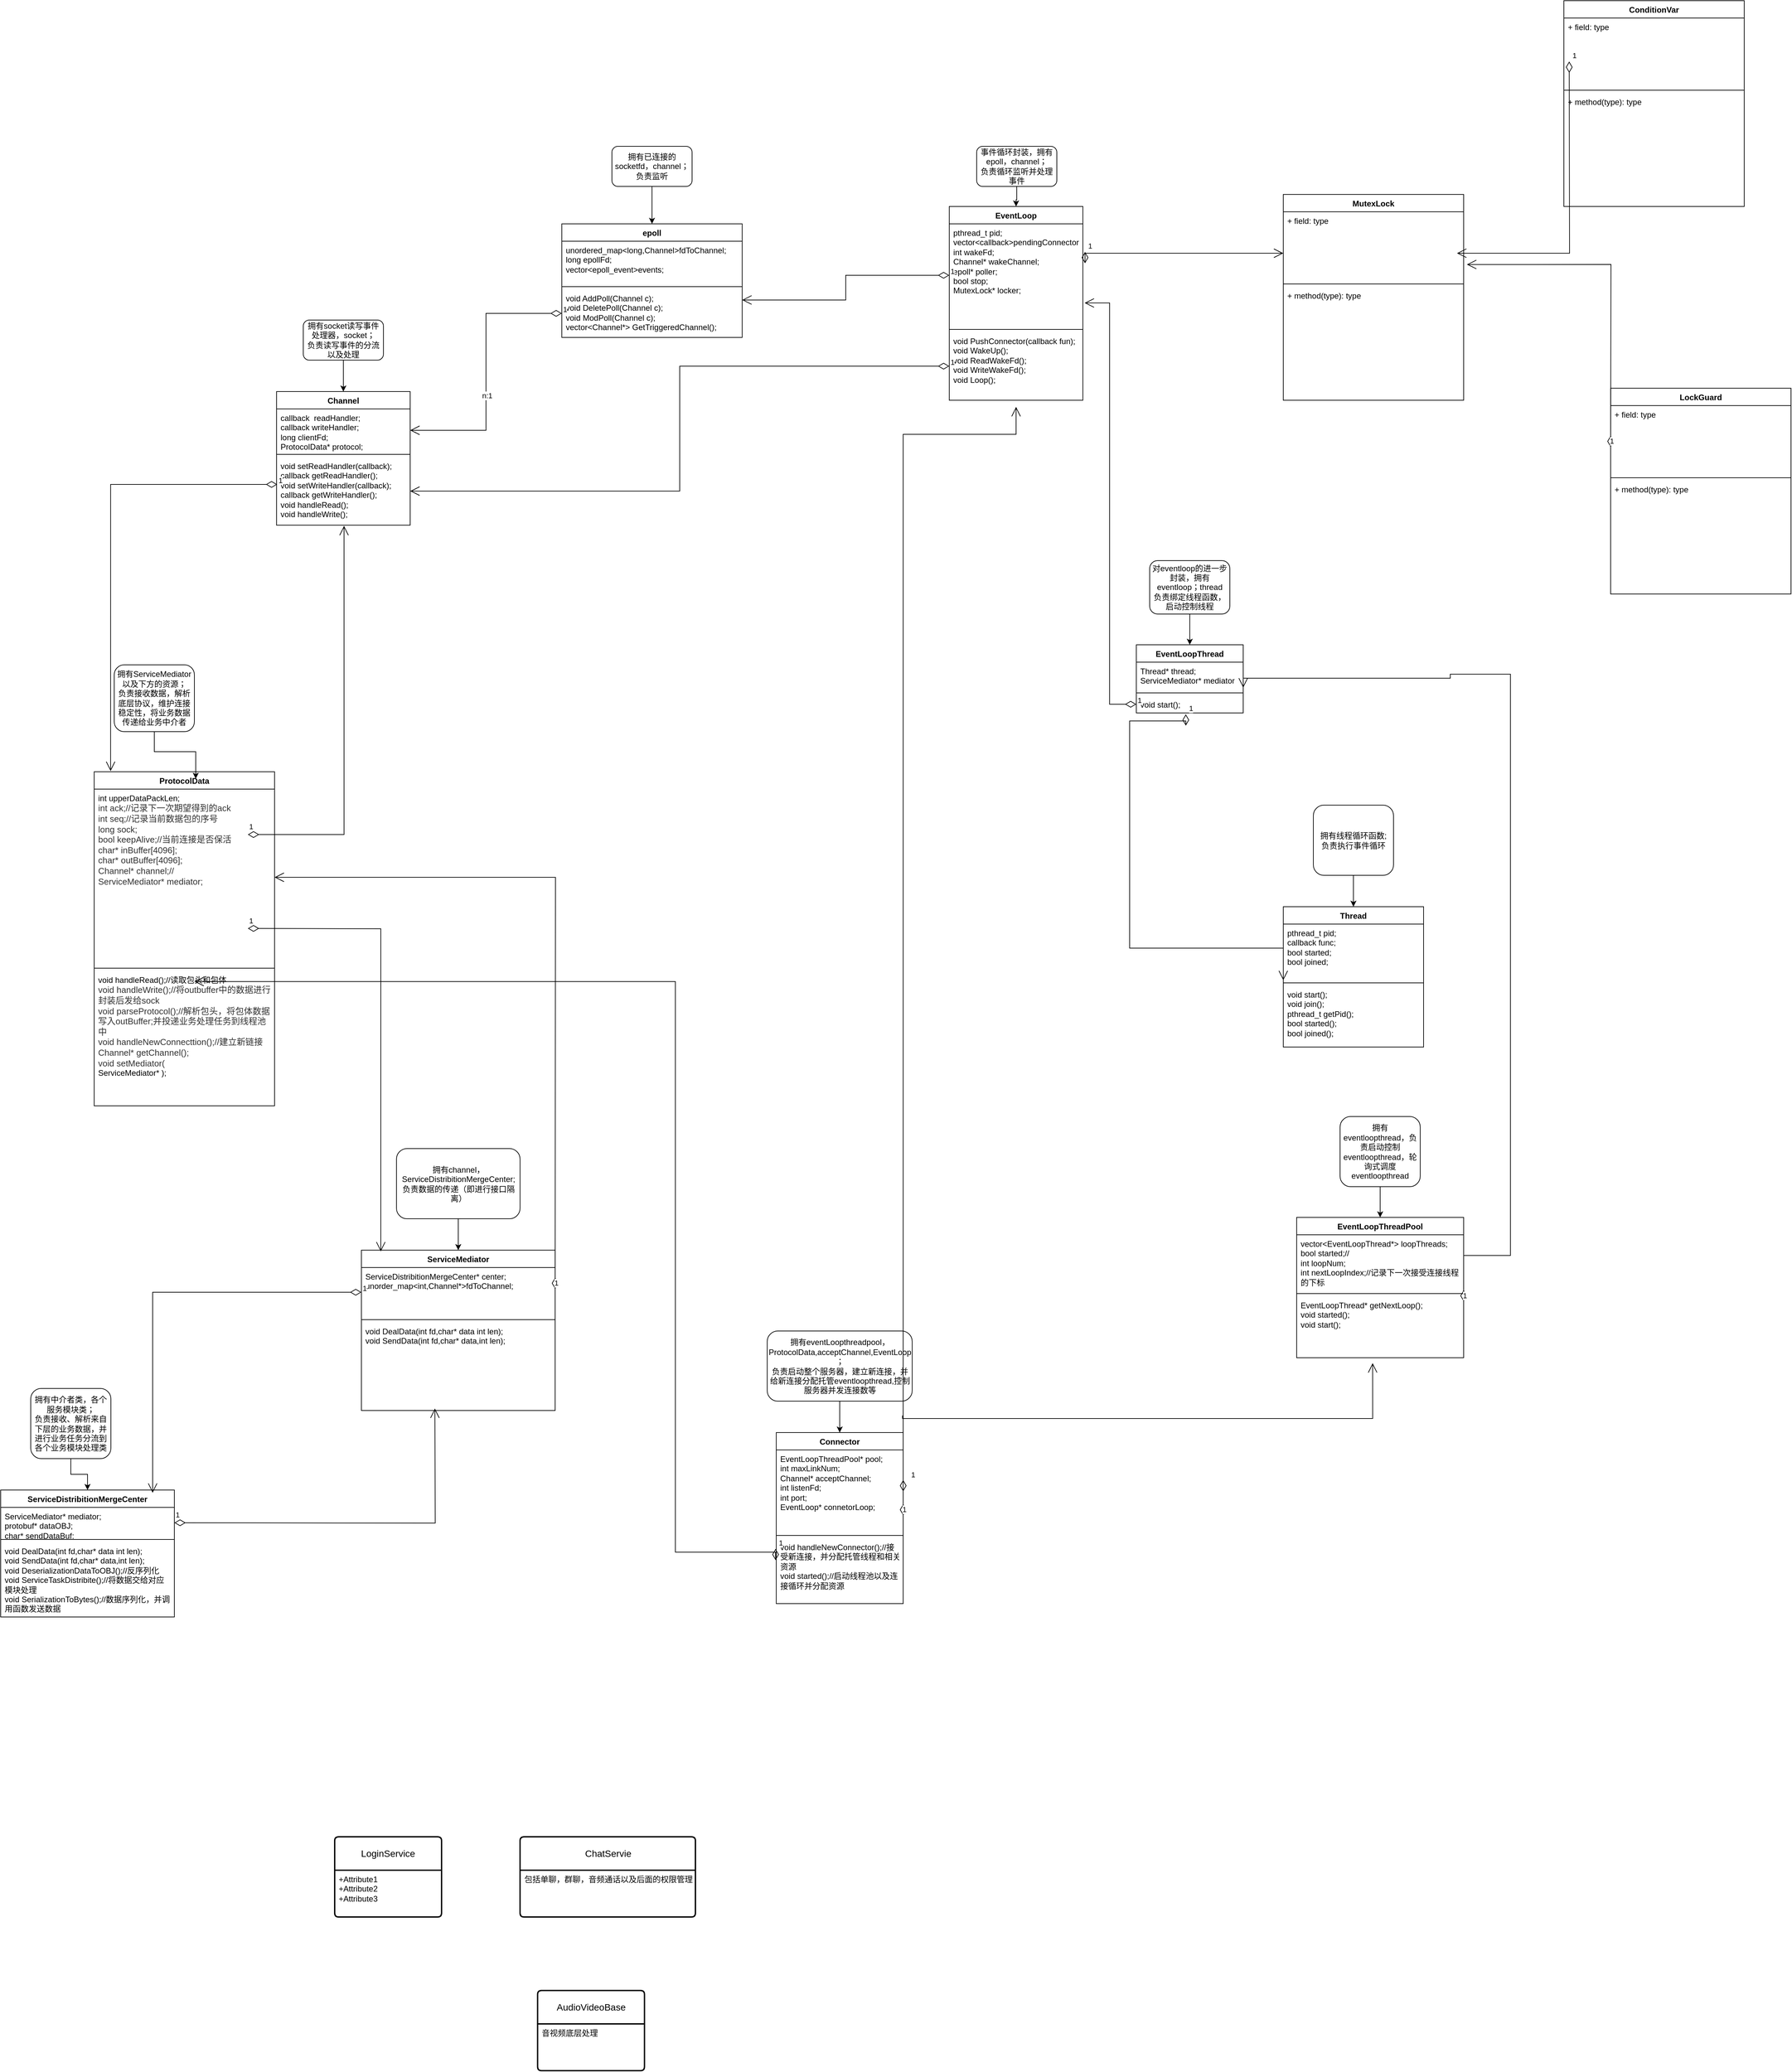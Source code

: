 <mxfile version="21.7.1" type="github">
  <diagram name="第 1 页" id="ewmNJptE8d74aeXKIN9-">
    <mxGraphModel dx="1631" dy="2062" grid="1" gridSize="10" guides="1" tooltips="1" connect="1" arrows="1" fold="1" page="1" pageScale="1" pageWidth="827" pageHeight="1169" math="0" shadow="0">
      <root>
        <mxCell id="0" />
        <mxCell id="1" parent="0" />
        <mxCell id="TKt5UesDh4hAwmA9AJoG-1" value="ProtocolData" style="swimlane;fontStyle=1;align=center;verticalAlign=top;childLayout=stackLayout;horizontal=1;startSize=26;horizontalStack=0;resizeParent=1;resizeParentMax=0;resizeLast=0;collapsible=1;marginBottom=0;whiteSpace=wrap;html=1;" parent="1" vertex="1">
          <mxGeometry x="140" y="416" width="270" height="500" as="geometry" />
        </mxCell>
        <mxCell id="TKt5UesDh4hAwmA9AJoG-2" value="int upperDataPackLen;&lt;div style=&quot;resize: none; outline: none; font-size: 13px; color: rgb(50, 50, 50); font-family: &amp;quot;Microsoft YaHei&amp;quot;, 微软雅黑, Arial;&quot;&gt;int ack;//记录下一次期望得到的ack&lt;/div&gt;&lt;div style=&quot;resize: none; outline: none; font-size: 13px; color: rgb(50, 50, 50); font-family: &amp;quot;Microsoft YaHei&amp;quot;, 微软雅黑, Arial;&quot;&gt;int seq;//记录当前数据包的序号&lt;/div&gt;&lt;div style=&quot;resize: none; outline: none; font-size: 13px; color: rgb(50, 50, 50); font-family: &amp;quot;Microsoft YaHei&amp;quot;, 微软雅黑, Arial;&quot;&gt;long sock;&lt;/div&gt;&lt;div style=&quot;resize: none; outline: none; font-size: 13px; color: rgb(50, 50, 50); font-family: &amp;quot;Microsoft YaHei&amp;quot;, 微软雅黑, Arial;&quot;&gt;bool keepAlive;//当前连接是否保活&lt;/div&gt;&lt;div style=&quot;resize: none; outline: none; font-size: 13px; color: rgb(50, 50, 50); font-family: &amp;quot;Microsoft YaHei&amp;quot;, 微软雅黑, Arial;&quot;&gt;char* inBuffer[4096];&lt;/div&gt;&lt;div style=&quot;resize: none; outline: none; font-size: 13px; color: rgb(50, 50, 50); font-family: &amp;quot;Microsoft YaHei&amp;quot;, 微软雅黑, Arial;&quot;&gt;char* outBuffer[4096];&lt;/div&gt;&lt;div style=&quot;resize: none; outline: none; font-size: 13px; color: rgb(50, 50, 50); font-family: &amp;quot;Microsoft YaHei&amp;quot;, 微软雅黑, Arial;&quot;&gt;Channel* channel;//&lt;/div&gt;&lt;div style=&quot;resize: none; outline: none; font-size: 13px; color: rgb(50, 50, 50); font-family: &amp;quot;Microsoft YaHei&amp;quot;, 微软雅黑, Arial;&quot;&gt;ServiceMediator* mediator;&lt;br&gt;&lt;/div&gt;" style="text;strokeColor=none;fillColor=none;align=left;verticalAlign=top;spacingLeft=4;spacingRight=4;overflow=hidden;rotatable=0;points=[[0,0.5],[1,0.5]];portConstraint=eastwest;whiteSpace=wrap;html=1;" parent="TKt5UesDh4hAwmA9AJoG-1" vertex="1">
          <mxGeometry y="26" width="270" height="264" as="geometry" />
        </mxCell>
        <mxCell id="TKt5UesDh4hAwmA9AJoG-3" value="" style="line;strokeWidth=1;fillColor=none;align=left;verticalAlign=middle;spacingTop=-1;spacingLeft=3;spacingRight=3;rotatable=0;labelPosition=right;points=[];portConstraint=eastwest;strokeColor=inherit;" parent="TKt5UesDh4hAwmA9AJoG-1" vertex="1">
          <mxGeometry y="290" width="270" height="8" as="geometry" />
        </mxCell>
        <mxCell id="TKt5UesDh4hAwmA9AJoG-4" value="void handleRead();//读取包头和包体&lt;div style=&quot;resize: none; outline: none; font-size: 13px; color: rgb(50, 50, 50); font-family: &amp;quot;Microsoft YaHei&amp;quot;, 微软雅黑, Arial;&quot;&gt;void handleWrite();//将outbuffer中的数据进行封装后发给sock&lt;/div&gt;&lt;div style=&quot;resize: none; outline: none; font-size: 13px; color: rgb(50, 50, 50); font-family: &amp;quot;Microsoft YaHei&amp;quot;, 微软雅黑, Arial;&quot;&gt;void parseProtocol();//解析包头，将包体数据写入outBuffer;并投递业务处理任务到线程池中&lt;/div&gt;&lt;div style=&quot;resize: none; outline: none; font-size: 13px; color: rgb(50, 50, 50); font-family: &amp;quot;Microsoft YaHei&amp;quot;, 微软雅黑, Arial;&quot;&gt;void&amp;nbsp;handleNewConnecttion();//建立新链接&lt;/div&gt;&lt;div style=&quot;resize: none; outline: none; font-size: 13px; color: rgb(50, 50, 50); font-family: &amp;quot;Microsoft YaHei&amp;quot;, 微软雅黑, Arial;&quot;&gt;Channel* getChannel();&lt;/div&gt;&lt;div style=&quot;resize: none; outline: none; font-size: 13px; color: rgb(50, 50, 50); font-family: &amp;quot;Microsoft YaHei&amp;quot;, 微软雅黑, Arial;&quot;&gt;void setMediator(&lt;/div&gt;ServiceMediator*&amp;nbsp;);" style="text;strokeColor=none;fillColor=none;align=left;verticalAlign=top;spacingLeft=4;spacingRight=4;overflow=hidden;rotatable=0;points=[[0,0.5],[1,0.5]];portConstraint=eastwest;whiteSpace=wrap;html=1;" parent="TKt5UesDh4hAwmA9AJoG-1" vertex="1">
          <mxGeometry y="298" width="270" height="202" as="geometry" />
        </mxCell>
        <mxCell id="L9cpO9jpiSc21Cesm8Ux-2" style="edgeStyle=orthogonalEdgeStyle;rounded=0;orthogonalLoop=1;jettySize=auto;html=1;exitX=1;exitY=0.5;exitDx=0;exitDy=0;" parent="TKt5UesDh4hAwmA9AJoG-1" source="TKt5UesDh4hAwmA9AJoG-2" target="TKt5UesDh4hAwmA9AJoG-2" edge="1">
          <mxGeometry relative="1" as="geometry" />
        </mxCell>
        <mxCell id="TKt5UesDh4hAwmA9AJoG-5" value="Channel" style="swimlane;fontStyle=1;align=center;verticalAlign=top;childLayout=stackLayout;horizontal=1;startSize=26;horizontalStack=0;resizeParent=1;resizeParentMax=0;resizeLast=0;collapsible=1;marginBottom=0;whiteSpace=wrap;html=1;" parent="1" vertex="1">
          <mxGeometry x="413" y="-153" width="200" height="200" as="geometry" />
        </mxCell>
        <mxCell id="TKt5UesDh4hAwmA9AJoG-6" value="callback&amp;nbsp; readHandler;&lt;br&gt;callback writeHandler;&lt;br&gt;long clientFd;&lt;br&gt;ProtocolData* protocol;" style="text;strokeColor=none;fillColor=none;align=left;verticalAlign=top;spacingLeft=4;spacingRight=4;overflow=hidden;rotatable=0;points=[[0,0.5],[1,0.5]];portConstraint=eastwest;whiteSpace=wrap;html=1;" parent="TKt5UesDh4hAwmA9AJoG-5" vertex="1">
          <mxGeometry y="26" width="200" height="64" as="geometry" />
        </mxCell>
        <mxCell id="TKt5UesDh4hAwmA9AJoG-7" value="" style="line;strokeWidth=1;fillColor=none;align=left;verticalAlign=middle;spacingTop=-1;spacingLeft=3;spacingRight=3;rotatable=0;labelPosition=right;points=[];portConstraint=eastwest;strokeColor=inherit;" parent="TKt5UesDh4hAwmA9AJoG-5" vertex="1">
          <mxGeometry y="90" width="200" height="8" as="geometry" />
        </mxCell>
        <mxCell id="TKt5UesDh4hAwmA9AJoG-8" value="void setReadHandler(callback);&lt;br&gt;callback getReadHandler();&lt;br&gt;void setWriteHandler(callback);&lt;br style=&quot;border-color: var(--border-color);&quot;&gt;callback getWriteHandler();&lt;br&gt;void handleRead();&lt;br&gt;void handleWrite();" style="text;strokeColor=none;fillColor=none;align=left;verticalAlign=top;spacingLeft=4;spacingRight=4;overflow=hidden;rotatable=0;points=[[0,0.5],[1,0.5]];portConstraint=eastwest;whiteSpace=wrap;html=1;" parent="TKt5UesDh4hAwmA9AJoG-5" vertex="1">
          <mxGeometry y="98" width="200" height="102" as="geometry" />
        </mxCell>
        <mxCell id="TKt5UesDh4hAwmA9AJoG-15" style="edgeStyle=orthogonalEdgeStyle;rounded=0;orthogonalLoop=1;jettySize=auto;html=1;exitX=0.5;exitY=1;exitDx=0;exitDy=0;entryX=0.5;entryY=0;entryDx=0;entryDy=0;" parent="1" source="TKt5UesDh4hAwmA9AJoG-9" target="TKt5UesDh4hAwmA9AJoG-5" edge="1">
          <mxGeometry relative="1" as="geometry" />
        </mxCell>
        <mxCell id="TKt5UesDh4hAwmA9AJoG-9" value="拥有socket读写事件处理器，socket；&lt;br&gt;负责读写事件的分流以及处理" style="rounded=1;whiteSpace=wrap;html=1;" parent="1" vertex="1">
          <mxGeometry x="453" y="-260" width="120" height="60" as="geometry" />
        </mxCell>
        <mxCell id="TKt5UesDh4hAwmA9AJoG-10" value="epoll" style="swimlane;fontStyle=1;align=center;verticalAlign=top;childLayout=stackLayout;horizontal=1;startSize=26;horizontalStack=0;resizeParent=1;resizeParentMax=0;resizeLast=0;collapsible=1;marginBottom=0;whiteSpace=wrap;html=1;" parent="1" vertex="1">
          <mxGeometry x="840" y="-404" width="270" height="170" as="geometry" />
        </mxCell>
        <mxCell id="TKt5UesDh4hAwmA9AJoG-11" value="unordered_map&amp;lt;long,Channel&amp;gt;fdToChannel;&lt;br&gt;long epollFd;&lt;br&gt;vector&amp;lt;epoll_event&amp;gt;events;" style="text;strokeColor=none;fillColor=none;align=left;verticalAlign=top;spacingLeft=4;spacingRight=4;overflow=hidden;rotatable=0;points=[[0,0.5],[1,0.5]];portConstraint=eastwest;whiteSpace=wrap;html=1;" parent="TKt5UesDh4hAwmA9AJoG-10" vertex="1">
          <mxGeometry y="26" width="270" height="64" as="geometry" />
        </mxCell>
        <mxCell id="TKt5UesDh4hAwmA9AJoG-12" value="" style="line;strokeWidth=1;fillColor=none;align=left;verticalAlign=middle;spacingTop=-1;spacingLeft=3;spacingRight=3;rotatable=0;labelPosition=right;points=[];portConstraint=eastwest;strokeColor=inherit;" parent="TKt5UesDh4hAwmA9AJoG-10" vertex="1">
          <mxGeometry y="90" width="270" height="8" as="geometry" />
        </mxCell>
        <mxCell id="TKt5UesDh4hAwmA9AJoG-13" value="void AddPoll(Channel c);&lt;br&gt;void DeletePoll(Channel c);&lt;br&gt;void ModPoll(Channel c);&lt;br&gt;vector&amp;lt;Channel*&amp;gt; GetTriggeredChannel();" style="text;strokeColor=none;fillColor=none;align=left;verticalAlign=top;spacingLeft=4;spacingRight=4;overflow=hidden;rotatable=0;points=[[0,0.5],[1,0.5]];portConstraint=eastwest;whiteSpace=wrap;html=1;" parent="TKt5UesDh4hAwmA9AJoG-10" vertex="1">
          <mxGeometry y="98" width="270" height="72" as="geometry" />
        </mxCell>
        <mxCell id="TKt5UesDh4hAwmA9AJoG-17" style="edgeStyle=orthogonalEdgeStyle;rounded=0;orthogonalLoop=1;jettySize=auto;html=1;entryX=0.5;entryY=0;entryDx=0;entryDy=0;" parent="1" source="TKt5UesDh4hAwmA9AJoG-16" target="TKt5UesDh4hAwmA9AJoG-10" edge="1">
          <mxGeometry relative="1" as="geometry" />
        </mxCell>
        <mxCell id="TKt5UesDh4hAwmA9AJoG-16" value="拥有已连接的socketfd，channel；&lt;br&gt;负责监听" style="rounded=1;whiteSpace=wrap;html=1;" parent="1" vertex="1">
          <mxGeometry x="915" y="-520" width="120" height="60" as="geometry" />
        </mxCell>
        <mxCell id="TKt5UesDh4hAwmA9AJoG-18" value="EventLoop" style="swimlane;fontStyle=1;align=center;verticalAlign=top;childLayout=stackLayout;horizontal=1;startSize=26;horizontalStack=0;resizeParent=1;resizeParentMax=0;resizeLast=0;collapsible=1;marginBottom=0;whiteSpace=wrap;html=1;" parent="1" vertex="1">
          <mxGeometry x="1420" y="-430" width="200" height="290" as="geometry" />
        </mxCell>
        <mxCell id="TKt5UesDh4hAwmA9AJoG-19" value="pthread_t pid;&lt;br&gt;vector&amp;lt;callback&amp;gt;pendingConnector&lt;br&gt;int wakeFd;&lt;br&gt;Channel* wakeChannel;&lt;br&gt;epoll* poller;&lt;br&gt;bool stop;&lt;br&gt;MutexLock* locker;" style="text;strokeColor=none;fillColor=none;align=left;verticalAlign=top;spacingLeft=4;spacingRight=4;overflow=hidden;rotatable=0;points=[[0,0.5],[1,0.5]];portConstraint=eastwest;whiteSpace=wrap;html=1;" parent="TKt5UesDh4hAwmA9AJoG-18" vertex="1">
          <mxGeometry y="26" width="200" height="154" as="geometry" />
        </mxCell>
        <mxCell id="TKt5UesDh4hAwmA9AJoG-20" value="" style="line;strokeWidth=1;fillColor=none;align=left;verticalAlign=middle;spacingTop=-1;spacingLeft=3;spacingRight=3;rotatable=0;labelPosition=right;points=[];portConstraint=eastwest;strokeColor=inherit;" parent="TKt5UesDh4hAwmA9AJoG-18" vertex="1">
          <mxGeometry y="180" width="200" height="8" as="geometry" />
        </mxCell>
        <mxCell id="TKt5UesDh4hAwmA9AJoG-21" value="void PushConnector(callback fun);&lt;br&gt;void WakeUp();&lt;br&gt;void ReadWakeFd();&lt;br&gt;void WriteWakeFd();&lt;br&gt;void Loop();" style="text;strokeColor=none;fillColor=none;align=left;verticalAlign=top;spacingLeft=4;spacingRight=4;overflow=hidden;rotatable=0;points=[[0,0.5],[1,0.5]];portConstraint=eastwest;whiteSpace=wrap;html=1;" parent="TKt5UesDh4hAwmA9AJoG-18" vertex="1">
          <mxGeometry y="188" width="200" height="102" as="geometry" />
        </mxCell>
        <mxCell id="TKt5UesDh4hAwmA9AJoG-22" style="edgeStyle=orthogonalEdgeStyle;rounded=0;orthogonalLoop=1;jettySize=auto;html=1;entryX=0.5;entryY=0;entryDx=0;entryDy=0;" parent="1" source="TKt5UesDh4hAwmA9AJoG-23" target="TKt5UesDh4hAwmA9AJoG-18" edge="1">
          <mxGeometry relative="1" as="geometry" />
        </mxCell>
        <mxCell id="TKt5UesDh4hAwmA9AJoG-23" value="事件循环封装，拥有epoll，channel；&lt;br&gt;负责循环监听并处理事件" style="rounded=1;whiteSpace=wrap;html=1;" parent="1" vertex="1">
          <mxGeometry x="1461" y="-520" width="120" height="60" as="geometry" />
        </mxCell>
        <mxCell id="TKt5UesDh4hAwmA9AJoG-24" value="EventLoopThread" style="swimlane;fontStyle=1;align=center;verticalAlign=top;childLayout=stackLayout;horizontal=1;startSize=26;horizontalStack=0;resizeParent=1;resizeParentMax=0;resizeLast=0;collapsible=1;marginBottom=0;whiteSpace=wrap;html=1;" parent="1" vertex="1">
          <mxGeometry x="1700" y="226" width="160" height="102" as="geometry" />
        </mxCell>
        <mxCell id="TKt5UesDh4hAwmA9AJoG-25" value="Thread* thread;&lt;br&gt;ServiceMediator* mediator" style="text;strokeColor=none;fillColor=none;align=left;verticalAlign=top;spacingLeft=4;spacingRight=4;overflow=hidden;rotatable=0;points=[[0,0.5],[1,0.5]];portConstraint=eastwest;whiteSpace=wrap;html=1;" parent="TKt5UesDh4hAwmA9AJoG-24" vertex="1">
          <mxGeometry y="26" width="160" height="42" as="geometry" />
        </mxCell>
        <mxCell id="TKt5UesDh4hAwmA9AJoG-26" value="" style="line;strokeWidth=1;fillColor=none;align=left;verticalAlign=middle;spacingTop=-1;spacingLeft=3;spacingRight=3;rotatable=0;labelPosition=right;points=[];portConstraint=eastwest;strokeColor=inherit;" parent="TKt5UesDh4hAwmA9AJoG-24" vertex="1">
          <mxGeometry y="68" width="160" height="8" as="geometry" />
        </mxCell>
        <mxCell id="TKt5UesDh4hAwmA9AJoG-27" value="void start();" style="text;strokeColor=none;fillColor=none;align=left;verticalAlign=top;spacingLeft=4;spacingRight=4;overflow=hidden;rotatable=0;points=[[0,0.5],[1,0.5]];portConstraint=eastwest;whiteSpace=wrap;html=1;" parent="TKt5UesDh4hAwmA9AJoG-24" vertex="1">
          <mxGeometry y="76" width="160" height="26" as="geometry" />
        </mxCell>
        <mxCell id="TKt5UesDh4hAwmA9AJoG-28" style="edgeStyle=orthogonalEdgeStyle;rounded=0;orthogonalLoop=1;jettySize=auto;html=1;entryX=0.5;entryY=0;entryDx=0;entryDy=0;" parent="1" source="TKt5UesDh4hAwmA9AJoG-29" target="TKt5UesDh4hAwmA9AJoG-24" edge="1">
          <mxGeometry relative="1" as="geometry" />
        </mxCell>
        <mxCell id="TKt5UesDh4hAwmA9AJoG-29" value="对eventloop的进一步封装，拥有eventloop；thread&lt;br&gt;负责绑定线程函数，启动控制线程" style="rounded=1;whiteSpace=wrap;html=1;" parent="1" vertex="1">
          <mxGeometry x="1720" y="100" width="120" height="80" as="geometry" />
        </mxCell>
        <mxCell id="TKt5UesDh4hAwmA9AJoG-30" value="EventLoopThreadPool" style="swimlane;fontStyle=1;align=center;verticalAlign=top;childLayout=stackLayout;horizontal=1;startSize=26;horizontalStack=0;resizeParent=1;resizeParentMax=0;resizeLast=0;collapsible=1;marginBottom=0;whiteSpace=wrap;html=1;" parent="1" vertex="1">
          <mxGeometry x="1940" y="1083" width="250" height="210" as="geometry" />
        </mxCell>
        <mxCell id="TKt5UesDh4hAwmA9AJoG-31" value="vector&amp;lt;EventLoopThread*&amp;gt; loopThreads;&lt;br&gt;bool started;//&lt;br&gt;int loopNum;&lt;br&gt;int nextLoopIndex;//记录下一次接受连接线程的下标" style="text;strokeColor=none;fillColor=none;align=left;verticalAlign=top;spacingLeft=4;spacingRight=4;overflow=hidden;rotatable=0;points=[[0,0.5],[1,0.5]];portConstraint=eastwest;whiteSpace=wrap;html=1;" parent="TKt5UesDh4hAwmA9AJoG-30" vertex="1">
          <mxGeometry y="26" width="250" height="84" as="geometry" />
        </mxCell>
        <mxCell id="TKt5UesDh4hAwmA9AJoG-32" value="" style="line;strokeWidth=1;fillColor=none;align=left;verticalAlign=middle;spacingTop=-1;spacingLeft=3;spacingRight=3;rotatable=0;labelPosition=right;points=[];portConstraint=eastwest;strokeColor=inherit;" parent="TKt5UesDh4hAwmA9AJoG-30" vertex="1">
          <mxGeometry y="110" width="250" height="8" as="geometry" />
        </mxCell>
        <mxCell id="TKt5UesDh4hAwmA9AJoG-33" value="EventLoopThread* getNextLoop();&lt;br&gt;void started();&lt;br&gt;void start();" style="text;strokeColor=none;fillColor=none;align=left;verticalAlign=top;spacingLeft=4;spacingRight=4;overflow=hidden;rotatable=0;points=[[0,0.5],[1,0.5]];portConstraint=eastwest;whiteSpace=wrap;html=1;" parent="TKt5UesDh4hAwmA9AJoG-30" vertex="1">
          <mxGeometry y="118" width="250" height="92" as="geometry" />
        </mxCell>
        <mxCell id="TKt5UesDh4hAwmA9AJoG-34" style="edgeStyle=orthogonalEdgeStyle;rounded=0;orthogonalLoop=1;jettySize=auto;html=1;entryX=0.5;entryY=0;entryDx=0;entryDy=0;" parent="1" source="TKt5UesDh4hAwmA9AJoG-35" target="TKt5UesDh4hAwmA9AJoG-30" edge="1">
          <mxGeometry relative="1" as="geometry" />
        </mxCell>
        <mxCell id="TKt5UesDh4hAwmA9AJoG-35" value="拥有eventloopthread，负责启动控制eventloopthread，轮询式调度eventloopthread" style="rounded=1;whiteSpace=wrap;html=1;" parent="1" vertex="1">
          <mxGeometry x="2005" y="932" width="120" height="105" as="geometry" />
        </mxCell>
        <mxCell id="TKt5UesDh4hAwmA9AJoG-42" value="Connector" style="swimlane;fontStyle=1;align=center;verticalAlign=top;childLayout=stackLayout;horizontal=1;startSize=26;horizontalStack=0;resizeParent=1;resizeParentMax=0;resizeLast=0;collapsible=1;marginBottom=0;whiteSpace=wrap;html=1;" parent="1" vertex="1">
          <mxGeometry x="1161" y="1405" width="190" height="256" as="geometry" />
        </mxCell>
        <mxCell id="TKt5UesDh4hAwmA9AJoG-43" value="EventLoopThreadPool* pool;&lt;br&gt;int maxLinkNum;&lt;br&gt;Channel* acceptChannel;&lt;br&gt;int listenFd;&lt;br&gt;int port;&lt;br&gt;EventLoop* connetorLoop;" style="text;strokeColor=none;fillColor=none;align=left;verticalAlign=top;spacingLeft=4;spacingRight=4;overflow=hidden;rotatable=0;points=[[0,0.5],[1,0.5]];portConstraint=eastwest;whiteSpace=wrap;html=1;" parent="TKt5UesDh4hAwmA9AJoG-42" vertex="1">
          <mxGeometry y="26" width="190" height="124" as="geometry" />
        </mxCell>
        <mxCell id="TKt5UesDh4hAwmA9AJoG-44" value="" style="line;strokeWidth=1;fillColor=none;align=left;verticalAlign=middle;spacingTop=-1;spacingLeft=3;spacingRight=3;rotatable=0;labelPosition=right;points=[];portConstraint=eastwest;strokeColor=inherit;" parent="TKt5UesDh4hAwmA9AJoG-42" vertex="1">
          <mxGeometry y="150" width="190" height="8" as="geometry" />
        </mxCell>
        <mxCell id="TKt5UesDh4hAwmA9AJoG-45" value="void handleNewConnector();//接受新连接，并分配托管线程和相关资源&lt;br&gt;void started();//启动线程池以及连接循环并分配资源" style="text;strokeColor=none;fillColor=none;align=left;verticalAlign=top;spacingLeft=4;spacingRight=4;overflow=hidden;rotatable=0;points=[[0,0.5],[1,0.5]];portConstraint=eastwest;whiteSpace=wrap;html=1;" parent="TKt5UesDh4hAwmA9AJoG-42" vertex="1">
          <mxGeometry y="158" width="190" height="98" as="geometry" />
        </mxCell>
        <mxCell id="TKt5UesDh4hAwmA9AJoG-46" style="edgeStyle=orthogonalEdgeStyle;rounded=0;orthogonalLoop=1;jettySize=auto;html=1;entryX=0.5;entryY=0;entryDx=0;entryDy=0;" parent="1" source="TKt5UesDh4hAwmA9AJoG-47" target="TKt5UesDh4hAwmA9AJoG-42" edge="1">
          <mxGeometry relative="1" as="geometry" />
        </mxCell>
        <mxCell id="TKt5UesDh4hAwmA9AJoG-47" value="拥有eventLoopthreadpool，&lt;br&gt;ProtocolData,acceptChannel,EventLoop&lt;br&gt;；&lt;br&gt;负责启动整个服务器，建立新连接，并给新连接分配托管eventloopthread,控制服务器并发连接数等" style="rounded=1;whiteSpace=wrap;html=1;" parent="1" vertex="1">
          <mxGeometry x="1147.5" y="1253" width="217" height="105" as="geometry" />
        </mxCell>
        <mxCell id="TKt5UesDh4hAwmA9AJoG-49" value="ServiceDistribitionMergeCenter" style="swimlane;fontStyle=1;align=center;verticalAlign=top;childLayout=stackLayout;horizontal=1;startSize=26;horizontalStack=0;resizeParent=1;resizeParentMax=0;resizeLast=0;collapsible=1;marginBottom=0;whiteSpace=wrap;html=1;" parent="1" vertex="1">
          <mxGeometry y="1491" width="260" height="190" as="geometry" />
        </mxCell>
        <mxCell id="TKt5UesDh4hAwmA9AJoG-50" value="ServiceMediator* mediator;&lt;br&gt;protobuf* dataOBJ;&lt;br&gt;char* sendDataBuf;" style="text;strokeColor=none;fillColor=none;align=left;verticalAlign=top;spacingLeft=4;spacingRight=4;overflow=hidden;rotatable=0;points=[[0,0.5],[1,0.5]];portConstraint=eastwest;whiteSpace=wrap;html=1;" parent="TKt5UesDh4hAwmA9AJoG-49" vertex="1">
          <mxGeometry y="26" width="260" height="44" as="geometry" />
        </mxCell>
        <mxCell id="TKt5UesDh4hAwmA9AJoG-51" value="" style="line;strokeWidth=1;fillColor=none;align=left;verticalAlign=middle;spacingTop=-1;spacingLeft=3;spacingRight=3;rotatable=0;labelPosition=right;points=[];portConstraint=eastwest;strokeColor=inherit;" parent="TKt5UesDh4hAwmA9AJoG-49" vertex="1">
          <mxGeometry y="70" width="260" height="8" as="geometry" />
        </mxCell>
        <mxCell id="TKt5UesDh4hAwmA9AJoG-52" value="void DealData(int fd,char* data int len);&lt;br style=&quot;border-color: var(--border-color);&quot;&gt;void SendData(int fd,char* data,int len);&lt;br&gt;void DeserializationDataToOBJ();//反序列化&lt;br&gt;void ServiceTaskDistribite();//将数据交给对应模块处理&lt;br&gt;void&amp;nbsp;SerializationToBytes();//数据序列化，并调用函数发送数据" style="text;strokeColor=none;fillColor=none;align=left;verticalAlign=top;spacingLeft=4;spacingRight=4;overflow=hidden;rotatable=0;points=[[0,0.5],[1,0.5]];portConstraint=eastwest;whiteSpace=wrap;html=1;" parent="TKt5UesDh4hAwmA9AJoG-49" vertex="1">
          <mxGeometry y="78" width="260" height="112" as="geometry" />
        </mxCell>
        <mxCell id="TKt5UesDh4hAwmA9AJoG-53" style="edgeStyle=orthogonalEdgeStyle;rounded=0;orthogonalLoop=1;jettySize=auto;html=1;entryX=0.5;entryY=0;entryDx=0;entryDy=0;" parent="1" source="TKt5UesDh4hAwmA9AJoG-54" target="TKt5UesDh4hAwmA9AJoG-49" edge="1">
          <mxGeometry relative="1" as="geometry" />
        </mxCell>
        <mxCell id="TKt5UesDh4hAwmA9AJoG-54" value="拥有中介者类，各个服务模块类；&lt;br&gt;负责接收、解析来自下层的业务数据，并进行业务任务分流到各个业务模块处理类" style="rounded=1;whiteSpace=wrap;html=1;" parent="1" vertex="1">
          <mxGeometry x="45" y="1339" width="120" height="105" as="geometry" />
        </mxCell>
        <mxCell id="TKt5UesDh4hAwmA9AJoG-56" value="ServiceMediator" style="swimlane;fontStyle=1;align=center;verticalAlign=top;childLayout=stackLayout;horizontal=1;startSize=26;horizontalStack=0;resizeParent=1;resizeParentMax=0;resizeLast=0;collapsible=1;marginBottom=0;whiteSpace=wrap;html=1;" parent="1" vertex="1">
          <mxGeometry x="540" y="1132" width="290" height="240" as="geometry" />
        </mxCell>
        <mxCell id="TKt5UesDh4hAwmA9AJoG-57" value="ServiceDistribitionMergeCenter* center;&lt;br&gt;unorder_map&amp;lt;int,Channel*&amp;gt;fdToChannel;" style="text;strokeColor=none;fillColor=none;align=left;verticalAlign=top;spacingLeft=4;spacingRight=4;overflow=hidden;rotatable=0;points=[[0,0.5],[1,0.5]];portConstraint=eastwest;whiteSpace=wrap;html=1;" parent="TKt5UesDh4hAwmA9AJoG-56" vertex="1">
          <mxGeometry y="26" width="290" height="74" as="geometry" />
        </mxCell>
        <mxCell id="TKt5UesDh4hAwmA9AJoG-58" value="" style="line;strokeWidth=1;fillColor=none;align=left;verticalAlign=middle;spacingTop=-1;spacingLeft=3;spacingRight=3;rotatable=0;labelPosition=right;points=[];portConstraint=eastwest;strokeColor=inherit;" parent="TKt5UesDh4hAwmA9AJoG-56" vertex="1">
          <mxGeometry y="100" width="290" height="8" as="geometry" />
        </mxCell>
        <mxCell id="TKt5UesDh4hAwmA9AJoG-59" value="void DealData(int fd,char* data int len);&lt;br&gt;void SendData(int fd,char* data,int len);&lt;br&gt;" style="text;strokeColor=none;fillColor=none;align=left;verticalAlign=top;spacingLeft=4;spacingRight=4;overflow=hidden;rotatable=0;points=[[0,0.5],[1,0.5]];portConstraint=eastwest;whiteSpace=wrap;html=1;" parent="TKt5UesDh4hAwmA9AJoG-56" vertex="1">
          <mxGeometry y="108" width="290" height="132" as="geometry" />
        </mxCell>
        <mxCell id="TKt5UesDh4hAwmA9AJoG-60" style="edgeStyle=orthogonalEdgeStyle;rounded=0;orthogonalLoop=1;jettySize=auto;html=1;entryX=0.5;entryY=0;entryDx=0;entryDy=0;" parent="1" source="TKt5UesDh4hAwmA9AJoG-61" target="TKt5UesDh4hAwmA9AJoG-56" edge="1">
          <mxGeometry relative="1" as="geometry" />
        </mxCell>
        <mxCell id="TKt5UesDh4hAwmA9AJoG-61" value="拥有channel，ServiceDistribitionMergeCenter;&lt;br&gt;负责数据的传递（即进行接口隔离）" style="rounded=1;whiteSpace=wrap;html=1;" parent="1" vertex="1">
          <mxGeometry x="592.5" y="980" width="185" height="105" as="geometry" />
        </mxCell>
        <mxCell id="TKt5UesDh4hAwmA9AJoG-63" style="edgeStyle=orthogonalEdgeStyle;rounded=0;orthogonalLoop=1;jettySize=auto;html=1;entryX=0.563;entryY=0.021;entryDx=0;entryDy=0;entryPerimeter=0;" parent="1" source="TKt5UesDh4hAwmA9AJoG-62" target="TKt5UesDh4hAwmA9AJoG-1" edge="1">
          <mxGeometry relative="1" as="geometry" />
        </mxCell>
        <mxCell id="TKt5UesDh4hAwmA9AJoG-62" value="拥有ServiceMediator以及下方的资源；&lt;br&gt;负责接收数据，解析底层协议，维护连接稳定性，将业务数据传递给业务中介者" style="rounded=1;whiteSpace=wrap;html=1;" parent="1" vertex="1">
          <mxGeometry x="170" y="256" width="120" height="100" as="geometry" />
        </mxCell>
        <mxCell id="L9cpO9jpiSc21Cesm8Ux-3" value="1" style="endArrow=open;html=1;endSize=12;startArrow=diamondThin;startSize=14;startFill=0;edgeStyle=orthogonalEdgeStyle;align=left;verticalAlign=bottom;rounded=0;" parent="1" source="TKt5UesDh4hAwmA9AJoG-13" target="TKt5UesDh4hAwmA9AJoG-6" edge="1">
          <mxGeometry x="-1" y="3" relative="1" as="geometry">
            <mxPoint x="790" y="-154" as="sourcePoint" />
            <mxPoint x="950" y="-154" as="targetPoint" />
          </mxGeometry>
        </mxCell>
        <mxCell id="L9cpO9jpiSc21Cesm8Ux-4" value="n:1" style="edgeLabel;html=1;align=center;verticalAlign=middle;resizable=0;points=[];" parent="L9cpO9jpiSc21Cesm8Ux-3" vertex="1" connectable="0">
          <mxGeometry x="0.172" y="1" relative="1" as="geometry">
            <mxPoint y="1" as="offset" />
          </mxGeometry>
        </mxCell>
        <mxCell id="L9cpO9jpiSc21Cesm8Ux-5" value="1" style="endArrow=open;html=1;endSize=12;startArrow=diamondThin;startSize=14;startFill=0;edgeStyle=orthogonalEdgeStyle;align=left;verticalAlign=bottom;rounded=0;entryX=1;entryY=0.222;entryDx=0;entryDy=0;entryPerimeter=0;exitX=0;exitY=0.5;exitDx=0;exitDy=0;" parent="1" source="TKt5UesDh4hAwmA9AJoG-19" target="TKt5UesDh4hAwmA9AJoG-13" edge="1">
          <mxGeometry x="-1" y="3" relative="1" as="geometry">
            <mxPoint x="1230" y="-140" as="sourcePoint" />
            <mxPoint x="1390" y="-140" as="targetPoint" />
          </mxGeometry>
        </mxCell>
        <mxCell id="L9cpO9jpiSc21Cesm8Ux-6" value="1" style="endArrow=open;html=1;endSize=12;startArrow=diamondThin;startSize=14;startFill=0;edgeStyle=orthogonalEdgeStyle;align=left;verticalAlign=bottom;rounded=0;entryX=1;entryY=0.5;entryDx=0;entryDy=0;exitX=0;exitY=0.5;exitDx=0;exitDy=0;" parent="1" source="TKt5UesDh4hAwmA9AJoG-21" target="TKt5UesDh4hAwmA9AJoG-8" edge="1">
          <mxGeometry x="-1" y="3" relative="1" as="geometry">
            <mxPoint x="1290" y="-80" as="sourcePoint" />
            <mxPoint x="1450" y="-80" as="targetPoint" />
          </mxGeometry>
        </mxCell>
        <mxCell id="L9cpO9jpiSc21Cesm8Ux-7" value="1" style="endArrow=open;html=1;endSize=12;startArrow=diamondThin;startSize=14;startFill=0;edgeStyle=orthogonalEdgeStyle;align=left;verticalAlign=bottom;rounded=0;entryX=1.013;entryY=0.769;entryDx=0;entryDy=0;entryPerimeter=0;exitX=0;exitY=0.5;exitDx=0;exitDy=0;" parent="1" source="TKt5UesDh4hAwmA9AJoG-27" target="TKt5UesDh4hAwmA9AJoG-19" edge="1">
          <mxGeometry x="-1" y="3" relative="1" as="geometry">
            <mxPoint x="1530" y="190" as="sourcePoint" />
            <mxPoint x="1690" y="190" as="targetPoint" />
          </mxGeometry>
        </mxCell>
        <mxCell id="L9cpO9jpiSc21Cesm8Ux-12" value="Thread" style="swimlane;fontStyle=1;align=center;verticalAlign=top;childLayout=stackLayout;horizontal=1;startSize=26;horizontalStack=0;resizeParent=1;resizeParentMax=0;resizeLast=0;collapsible=1;marginBottom=0;whiteSpace=wrap;html=1;" parent="1" vertex="1">
          <mxGeometry x="1920" y="618" width="210" height="210" as="geometry" />
        </mxCell>
        <mxCell id="L9cpO9jpiSc21Cesm8Ux-13" value="pthread_t pid;&lt;br&gt;callback func;&lt;br&gt;bool started;&lt;br&gt;bool joined;" style="text;strokeColor=none;fillColor=none;align=left;verticalAlign=top;spacingLeft=4;spacingRight=4;overflow=hidden;rotatable=0;points=[[0,0.5],[1,0.5]];portConstraint=eastwest;whiteSpace=wrap;html=1;" parent="L9cpO9jpiSc21Cesm8Ux-12" vertex="1">
          <mxGeometry y="26" width="210" height="84" as="geometry" />
        </mxCell>
        <mxCell id="L9cpO9jpiSc21Cesm8Ux-14" value="" style="line;strokeWidth=1;fillColor=none;align=left;verticalAlign=middle;spacingTop=-1;spacingLeft=3;spacingRight=3;rotatable=0;labelPosition=right;points=[];portConstraint=eastwest;strokeColor=inherit;" parent="L9cpO9jpiSc21Cesm8Ux-12" vertex="1">
          <mxGeometry y="110" width="210" height="8" as="geometry" />
        </mxCell>
        <mxCell id="L9cpO9jpiSc21Cesm8Ux-15" value="void start();&lt;br&gt;void join();&lt;br&gt;pthread_t getPid();&lt;br&gt;bool started();&lt;br&gt;bool joined();" style="text;strokeColor=none;fillColor=none;align=left;verticalAlign=top;spacingLeft=4;spacingRight=4;overflow=hidden;rotatable=0;points=[[0,0.5],[1,0.5]];portConstraint=eastwest;whiteSpace=wrap;html=1;" parent="L9cpO9jpiSc21Cesm8Ux-12" vertex="1">
          <mxGeometry y="118" width="210" height="92" as="geometry" />
        </mxCell>
        <mxCell id="L9cpO9jpiSc21Cesm8Ux-16" style="edgeStyle=orthogonalEdgeStyle;rounded=0;orthogonalLoop=1;jettySize=auto;html=1;entryX=0.5;entryY=0;entryDx=0;entryDy=0;" parent="1" source="L9cpO9jpiSc21Cesm8Ux-17" target="L9cpO9jpiSc21Cesm8Ux-12" edge="1">
          <mxGeometry relative="1" as="geometry" />
        </mxCell>
        <mxCell id="L9cpO9jpiSc21Cesm8Ux-17" value="拥有线程循环函数;&lt;br&gt;负责执行事件循环" style="rounded=1;whiteSpace=wrap;html=1;" parent="1" vertex="1">
          <mxGeometry x="1965" y="466" width="120" height="105" as="geometry" />
        </mxCell>
        <mxCell id="L9cpO9jpiSc21Cesm8Ux-18" value="1" style="endArrow=open;html=1;endSize=12;startArrow=diamondThin;startSize=14;startFill=0;edgeStyle=orthogonalEdgeStyle;align=left;verticalAlign=bottom;rounded=0;exitX=0.463;exitY=1.077;exitDx=0;exitDy=0;exitPerimeter=0;entryX=0;entryY=0;entryDx=0;entryDy=0;entryPerimeter=0;" parent="1" source="TKt5UesDh4hAwmA9AJoG-27" target="L9cpO9jpiSc21Cesm8Ux-14" edge="1">
          <mxGeometry x="-1" y="3" relative="1" as="geometry">
            <mxPoint x="1730" y="480" as="sourcePoint" />
            <mxPoint x="1890" y="480" as="targetPoint" />
            <Array as="points">
              <mxPoint x="1774" y="340" />
              <mxPoint x="1690" y="340" />
              <mxPoint x="1690" y="680" />
              <mxPoint x="1920" y="680" />
            </Array>
          </mxGeometry>
        </mxCell>
        <mxCell id="L9cpO9jpiSc21Cesm8Ux-19" value="1" style="endArrow=open;html=1;endSize=12;startArrow=diamondThin;startSize=14;startFill=0;edgeStyle=orthogonalEdgeStyle;align=left;verticalAlign=bottom;rounded=0;entryX=0.875;entryY=0.022;entryDx=0;entryDy=0;entryPerimeter=0;exitX=0;exitY=0.5;exitDx=0;exitDy=0;" parent="1" source="TKt5UesDh4hAwmA9AJoG-57" target="TKt5UesDh4hAwmA9AJoG-49" edge="1">
          <mxGeometry x="-1" y="3" relative="1" as="geometry">
            <mxPoint x="320" y="1369" as="sourcePoint" />
            <mxPoint x="480" y="1369" as="targetPoint" />
          </mxGeometry>
        </mxCell>
        <mxCell id="L9cpO9jpiSc21Cesm8Ux-20" value="1" style="endArrow=open;html=1;endSize=12;startArrow=diamondThin;startSize=14;startFill=0;edgeStyle=orthogonalEdgeStyle;align=left;verticalAlign=bottom;rounded=0;" parent="1" edge="1">
          <mxGeometry x="-1" y="3" relative="1" as="geometry">
            <mxPoint x="260" y="1540" as="sourcePoint" />
            <mxPoint x="650" y="1369" as="targetPoint" />
          </mxGeometry>
        </mxCell>
        <mxCell id="L9cpO9jpiSc21Cesm8Ux-21" value="1" style="endArrow=open;html=1;endSize=12;startArrow=diamondThin;startSize=14;startFill=0;edgeStyle=orthogonalEdgeStyle;align=left;verticalAlign=bottom;rounded=0;entryX=0.455;entryY=1.088;entryDx=0;entryDy=0;entryPerimeter=0;exitX=1;exitY=0.5;exitDx=0;exitDy=0;" parent="1" source="TKt5UesDh4hAwmA9AJoG-43" target="TKt5UesDh4hAwmA9AJoG-33" edge="1">
          <mxGeometry x="-0.964" y="-10" relative="1" as="geometry">
            <mxPoint x="1770" y="1569" as="sourcePoint" />
            <mxPoint x="1310" y="1469" as="targetPoint" />
            <Array as="points">
              <mxPoint x="1351" y="1380" />
              <mxPoint x="1350" y="1380" />
              <mxPoint x="1350" y="1384" />
              <mxPoint x="2054" y="1384" />
            </Array>
            <mxPoint as="offset" />
          </mxGeometry>
        </mxCell>
        <mxCell id="L9cpO9jpiSc21Cesm8Ux-25" value="1" style="endArrow=open;html=1;endSize=12;startArrow=diamondThin;startSize=14;startFill=0;edgeStyle=orthogonalEdgeStyle;align=left;verticalAlign=bottom;rounded=0;" parent="1" edge="1">
          <mxGeometry x="-1" y="3" relative="1" as="geometry">
            <mxPoint x="1160" y="1579" as="sourcePoint" />
            <mxPoint x="290" y="730" as="targetPoint" />
            <Array as="points">
              <mxPoint x="1010" y="1584" />
              <mxPoint x="1010" y="730" />
            </Array>
          </mxGeometry>
        </mxCell>
        <mxCell id="L9cpO9jpiSc21Cesm8Ux-27" value="1" style="endArrow=open;html=1;endSize=12;startArrow=diamondThin;startSize=14;startFill=0;edgeStyle=orthogonalEdgeStyle;align=left;verticalAlign=bottom;rounded=0;entryX=1;entryY=0.907;entryDx=0;entryDy=0;entryPerimeter=0;exitX=1;exitY=1.187;exitDx=0;exitDy=0;exitPerimeter=0;" parent="1" source="TKt5UesDh4hAwmA9AJoG-31" target="TKt5UesDh4hAwmA9AJoG-25" edge="1">
          <mxGeometry x="-1" y="3" relative="1" as="geometry">
            <mxPoint x="2170" y="1125" as="sourcePoint" />
            <mxPoint x="1940.0" y="270" as="targetPoint" />
            <Array as="points">
              <mxPoint x="2260" y="1140" />
              <mxPoint x="2260" y="270" />
              <mxPoint x="2170" y="270" />
              <mxPoint x="2170" y="276" />
            </Array>
          </mxGeometry>
        </mxCell>
        <mxCell id="L9cpO9jpiSc21Cesm8Ux-28" value="1" style="endArrow=open;html=1;endSize=12;startArrow=diamondThin;startSize=14;startFill=0;edgeStyle=orthogonalEdgeStyle;align=left;verticalAlign=bottom;rounded=0;" parent="1" edge="1">
          <mxGeometry x="-1" y="3" relative="1" as="geometry">
            <mxPoint x="1351" y="1529" as="sourcePoint" />
            <mxPoint x="1520" y="-130" as="targetPoint" />
            <Array as="points">
              <mxPoint x="1351" y="-89" />
            </Array>
          </mxGeometry>
        </mxCell>
        <mxCell id="L9cpO9jpiSc21Cesm8Ux-29" value="MutexLock" style="swimlane;fontStyle=1;align=center;verticalAlign=top;childLayout=stackLayout;horizontal=1;startSize=26;horizontalStack=0;resizeParent=1;resizeParentMax=0;resizeLast=0;collapsible=1;marginBottom=0;whiteSpace=wrap;html=1;" parent="1" vertex="1">
          <mxGeometry x="1920" y="-448" width="270" height="308" as="geometry" />
        </mxCell>
        <mxCell id="L9cpO9jpiSc21Cesm8Ux-30" value="+ field: type" style="text;strokeColor=none;fillColor=none;align=left;verticalAlign=top;spacingLeft=4;spacingRight=4;overflow=hidden;rotatable=0;points=[[0,0.5],[1,0.5]];portConstraint=eastwest;whiteSpace=wrap;html=1;" parent="L9cpO9jpiSc21Cesm8Ux-29" vertex="1">
          <mxGeometry y="26" width="270" height="104" as="geometry" />
        </mxCell>
        <mxCell id="L9cpO9jpiSc21Cesm8Ux-31" value="" style="line;strokeWidth=1;fillColor=none;align=left;verticalAlign=middle;spacingTop=-1;spacingLeft=3;spacingRight=3;rotatable=0;labelPosition=right;points=[];portConstraint=eastwest;strokeColor=inherit;" parent="L9cpO9jpiSc21Cesm8Ux-29" vertex="1">
          <mxGeometry y="130" width="270" height="8" as="geometry" />
        </mxCell>
        <mxCell id="L9cpO9jpiSc21Cesm8Ux-32" value="+ method(type): type" style="text;strokeColor=none;fillColor=none;align=left;verticalAlign=top;spacingLeft=4;spacingRight=4;overflow=hidden;rotatable=0;points=[[0,0.5],[1,0.5]];portConstraint=eastwest;whiteSpace=wrap;html=1;" parent="L9cpO9jpiSc21Cesm8Ux-29" vertex="1">
          <mxGeometry y="138" width="270" height="170" as="geometry" />
        </mxCell>
        <mxCell id="L9cpO9jpiSc21Cesm8Ux-35" value="1" style="endArrow=open;html=1;endSize=12;startArrow=diamondThin;startSize=14;startFill=0;edgeStyle=orthogonalEdgeStyle;align=left;verticalAlign=bottom;rounded=0;exitX=1.016;exitY=0.273;exitDx=0;exitDy=0;exitPerimeter=0;" parent="1" source="TKt5UesDh4hAwmA9AJoG-19" edge="1">
          <mxGeometry x="-1" y="3" relative="1" as="geometry">
            <mxPoint x="1760" y="-360" as="sourcePoint" />
            <mxPoint x="1920" y="-360" as="targetPoint" />
            <Array as="points">
              <mxPoint x="1623" y="-360" />
            </Array>
          </mxGeometry>
        </mxCell>
        <mxCell id="L9cpO9jpiSc21Cesm8Ux-48" value="ConditionVar" style="swimlane;fontStyle=1;align=center;verticalAlign=top;childLayout=stackLayout;horizontal=1;startSize=26;horizontalStack=0;resizeParent=1;resizeParentMax=0;resizeLast=0;collapsible=1;marginBottom=0;whiteSpace=wrap;html=1;" parent="1" vertex="1">
          <mxGeometry x="2340" y="-738" width="270" height="308" as="geometry" />
        </mxCell>
        <mxCell id="L9cpO9jpiSc21Cesm8Ux-49" value="+ field: type" style="text;strokeColor=none;fillColor=none;align=left;verticalAlign=top;spacingLeft=4;spacingRight=4;overflow=hidden;rotatable=0;points=[[0,0.5],[1,0.5]];portConstraint=eastwest;whiteSpace=wrap;html=1;" parent="L9cpO9jpiSc21Cesm8Ux-48" vertex="1">
          <mxGeometry y="26" width="270" height="104" as="geometry" />
        </mxCell>
        <mxCell id="L9cpO9jpiSc21Cesm8Ux-62" value="1" style="endArrow=open;html=1;endSize=12;startArrow=diamondThin;startSize=14;startFill=0;edgeStyle=orthogonalEdgeStyle;align=left;verticalAlign=bottom;rounded=0;entryX=0.963;entryY=0.596;entryDx=0;entryDy=0;entryPerimeter=0;" parent="L9cpO9jpiSc21Cesm8Ux-48" target="L9cpO9jpiSc21Cesm8Ux-30" edge="1">
          <mxGeometry x="-1" y="3" relative="1" as="geometry">
            <mxPoint x="8" y="91" as="sourcePoint" />
            <mxPoint x="168" y="91" as="targetPoint" />
          </mxGeometry>
        </mxCell>
        <mxCell id="L9cpO9jpiSc21Cesm8Ux-50" value="" style="line;strokeWidth=1;fillColor=none;align=left;verticalAlign=middle;spacingTop=-1;spacingLeft=3;spacingRight=3;rotatable=0;labelPosition=right;points=[];portConstraint=eastwest;strokeColor=inherit;" parent="L9cpO9jpiSc21Cesm8Ux-48" vertex="1">
          <mxGeometry y="130" width="270" height="8" as="geometry" />
        </mxCell>
        <mxCell id="L9cpO9jpiSc21Cesm8Ux-51" value="+ method(type): type" style="text;strokeColor=none;fillColor=none;align=left;verticalAlign=top;spacingLeft=4;spacingRight=4;overflow=hidden;rotatable=0;points=[[0,0.5],[1,0.5]];portConstraint=eastwest;whiteSpace=wrap;html=1;" parent="L9cpO9jpiSc21Cesm8Ux-48" vertex="1">
          <mxGeometry y="138" width="270" height="170" as="geometry" />
        </mxCell>
        <mxCell id="L9cpO9jpiSc21Cesm8Ux-54" value="LockGuard" style="swimlane;fontStyle=1;align=center;verticalAlign=top;childLayout=stackLayout;horizontal=1;startSize=26;horizontalStack=0;resizeParent=1;resizeParentMax=0;resizeLast=0;collapsible=1;marginBottom=0;whiteSpace=wrap;html=1;" parent="1" vertex="1">
          <mxGeometry x="2410" y="-158" width="270" height="308" as="geometry" />
        </mxCell>
        <mxCell id="L9cpO9jpiSc21Cesm8Ux-55" value="+ field: type" style="text;strokeColor=none;fillColor=none;align=left;verticalAlign=top;spacingLeft=4;spacingRight=4;overflow=hidden;rotatable=0;points=[[0,0.5],[1,0.5]];portConstraint=eastwest;whiteSpace=wrap;html=1;" parent="L9cpO9jpiSc21Cesm8Ux-54" vertex="1">
          <mxGeometry y="26" width="270" height="104" as="geometry" />
        </mxCell>
        <mxCell id="L9cpO9jpiSc21Cesm8Ux-63" value="1" style="endArrow=open;html=1;endSize=12;startArrow=diamondThin;startSize=14;startFill=0;edgeStyle=orthogonalEdgeStyle;align=left;verticalAlign=bottom;rounded=0;entryX=1.018;entryY=0.758;entryDx=0;entryDy=0;entryPerimeter=0;" parent="L9cpO9jpiSc21Cesm8Ux-54" target="L9cpO9jpiSc21Cesm8Ux-30" edge="1">
          <mxGeometry x="-1" y="3" relative="1" as="geometry">
            <mxPoint y="88" as="sourcePoint" />
            <mxPoint x="160" y="88" as="targetPoint" />
          </mxGeometry>
        </mxCell>
        <mxCell id="L9cpO9jpiSc21Cesm8Ux-56" value="" style="line;strokeWidth=1;fillColor=none;align=left;verticalAlign=middle;spacingTop=-1;spacingLeft=3;spacingRight=3;rotatable=0;labelPosition=right;points=[];portConstraint=eastwest;strokeColor=inherit;" parent="L9cpO9jpiSc21Cesm8Ux-54" vertex="1">
          <mxGeometry y="130" width="270" height="8" as="geometry" />
        </mxCell>
        <mxCell id="L9cpO9jpiSc21Cesm8Ux-57" value="+ method(type): type" style="text;strokeColor=none;fillColor=none;align=left;verticalAlign=top;spacingLeft=4;spacingRight=4;overflow=hidden;rotatable=0;points=[[0,0.5],[1,0.5]];portConstraint=eastwest;whiteSpace=wrap;html=1;" parent="L9cpO9jpiSc21Cesm8Ux-54" vertex="1">
          <mxGeometry y="138" width="270" height="170" as="geometry" />
        </mxCell>
        <mxCell id="L9cpO9jpiSc21Cesm8Ux-64" value="1" style="endArrow=open;html=1;endSize=12;startArrow=diamondThin;startSize=14;startFill=0;edgeStyle=orthogonalEdgeStyle;align=left;verticalAlign=bottom;rounded=0;" parent="1" target="TKt5UesDh4hAwmA9AJoG-2" edge="1">
          <mxGeometry x="-1" y="3" relative="1" as="geometry">
            <mxPoint x="830" y="1190" as="sourcePoint" />
            <mxPoint x="990" y="1190" as="targetPoint" />
          </mxGeometry>
        </mxCell>
        <mxCell id="OdPcz2F9PM3Q8Fgmywdo-1" value="1" style="endArrow=open;html=1;endSize=12;startArrow=diamondThin;startSize=14;startFill=0;edgeStyle=orthogonalEdgeStyle;align=left;verticalAlign=bottom;rounded=0;entryX=0.505;entryY=1.01;entryDx=0;entryDy=0;entryPerimeter=0;" edge="1" parent="1" target="TKt5UesDh4hAwmA9AJoG-8">
          <mxGeometry x="-1" y="3" relative="1" as="geometry">
            <mxPoint x="370" y="510" as="sourcePoint" />
            <mxPoint x="530" y="510" as="targetPoint" />
            <Array as="points">
              <mxPoint x="514" y="510" />
            </Array>
          </mxGeometry>
        </mxCell>
        <mxCell id="OdPcz2F9PM3Q8Fgmywdo-2" value="1" style="endArrow=open;html=1;endSize=12;startArrow=diamondThin;startSize=14;startFill=0;edgeStyle=orthogonalEdgeStyle;align=left;verticalAlign=bottom;rounded=0;exitX=0.005;exitY=0.402;exitDx=0;exitDy=0;exitPerimeter=0;entryX=0.091;entryY=-0.002;entryDx=0;entryDy=0;entryPerimeter=0;" edge="1" parent="1" source="TKt5UesDh4hAwmA9AJoG-8" target="TKt5UesDh4hAwmA9AJoG-1">
          <mxGeometry x="-1" y="3" relative="1" as="geometry">
            <mxPoint x="150" y="110" as="sourcePoint" />
            <mxPoint x="100" y="540" as="targetPoint" />
          </mxGeometry>
        </mxCell>
        <mxCell id="OdPcz2F9PM3Q8Fgmywdo-3" value="1" style="endArrow=open;html=1;endSize=12;startArrow=diamondThin;startSize=14;startFill=0;edgeStyle=orthogonalEdgeStyle;align=left;verticalAlign=bottom;rounded=0;entryX=0.1;entryY=0.008;entryDx=0;entryDy=0;entryPerimeter=0;" edge="1" parent="1" target="TKt5UesDh4hAwmA9AJoG-56">
          <mxGeometry x="-1" y="3" relative="1" as="geometry">
            <mxPoint x="370" y="650.5" as="sourcePoint" />
            <mxPoint x="530" y="650.5" as="targetPoint" />
          </mxGeometry>
        </mxCell>
        <mxCell id="OdPcz2F9PM3Q8Fgmywdo-4" value="LoginService" style="swimlane;childLayout=stackLayout;horizontal=1;startSize=50;horizontalStack=0;rounded=1;fontSize=14;fontStyle=0;strokeWidth=2;resizeParent=0;resizeLast=1;shadow=0;dashed=0;align=center;arcSize=4;whiteSpace=wrap;html=1;" vertex="1" parent="1">
          <mxGeometry x="500" y="2010" width="160" height="120" as="geometry" />
        </mxCell>
        <mxCell id="OdPcz2F9PM3Q8Fgmywdo-5" value="+Attribute1&#xa;+Attribute2&#xa;+Attribute3" style="align=left;strokeColor=none;fillColor=none;spacingLeft=4;fontSize=12;verticalAlign=top;resizable=0;rotatable=0;part=1;html=1;" vertex="1" parent="OdPcz2F9PM3Q8Fgmywdo-4">
          <mxGeometry y="50" width="160" height="70" as="geometry" />
        </mxCell>
        <mxCell id="OdPcz2F9PM3Q8Fgmywdo-6" value="ChatServie" style="swimlane;childLayout=stackLayout;horizontal=1;startSize=50;horizontalStack=0;rounded=1;fontSize=14;fontStyle=0;strokeWidth=2;resizeParent=0;resizeLast=1;shadow=0;dashed=0;align=center;arcSize=4;whiteSpace=wrap;html=1;" vertex="1" parent="1">
          <mxGeometry x="777.5" y="2010" width="262.5" height="120" as="geometry" />
        </mxCell>
        <mxCell id="OdPcz2F9PM3Q8Fgmywdo-7" value="包括单聊，群聊，音频通话以及后面的权限管理" style="align=left;strokeColor=none;fillColor=none;spacingLeft=4;fontSize=12;verticalAlign=top;resizable=0;rotatable=0;part=1;html=1;" vertex="1" parent="OdPcz2F9PM3Q8Fgmywdo-6">
          <mxGeometry y="50" width="262.5" height="70" as="geometry" />
        </mxCell>
        <mxCell id="OdPcz2F9PM3Q8Fgmywdo-10" value="AudioVideoBase" style="swimlane;childLayout=stackLayout;horizontal=1;startSize=50;horizontalStack=0;rounded=1;fontSize=14;fontStyle=0;strokeWidth=2;resizeParent=0;resizeLast=1;shadow=0;dashed=0;align=center;arcSize=4;whiteSpace=wrap;html=1;" vertex="1" parent="1">
          <mxGeometry x="803.75" y="2240" width="160" height="120" as="geometry" />
        </mxCell>
        <mxCell id="OdPcz2F9PM3Q8Fgmywdo-11" value="音视频底层处理" style="align=left;strokeColor=none;fillColor=none;spacingLeft=4;fontSize=12;verticalAlign=top;resizable=0;rotatable=0;part=1;html=1;" vertex="1" parent="OdPcz2F9PM3Q8Fgmywdo-10">
          <mxGeometry y="50" width="160" height="70" as="geometry" />
        </mxCell>
      </root>
    </mxGraphModel>
  </diagram>
</mxfile>
